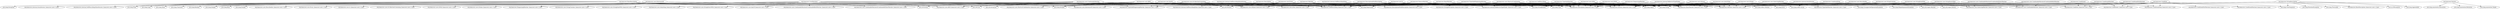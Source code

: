 digraph "hamcrest-core-1.3.jar" {
    // Path: C:\Users\CHENLU~1\AppData\Local\Temp\VIA\201808200848028274\cp\hamcrest-core-1.3.jar
   "org.hamcrest.BaseDescription"                     -> "java.lang.Character";
   "org.hamcrest.BaseDescription"                     -> "java.lang.Class";
   "org.hamcrest.BaseDescription"                     -> "java.lang.Exception";
   "org.hamcrest.BaseDescription"                     -> "java.lang.Float";
   "org.hamcrest.BaseDescription"                     -> "java.lang.Integer";
   "org.hamcrest.BaseDescription"                     -> "java.lang.Iterable";
   "org.hamcrest.BaseDescription"                     -> "java.lang.Long";
   "org.hamcrest.BaseDescription"                     -> "java.lang.Object";
   "org.hamcrest.BaseDescription"                     -> "java.lang.Short";
   "org.hamcrest.BaseDescription"                     -> "java.lang.String";
   "org.hamcrest.BaseDescription"                     -> "java.lang.StringBuilder";
   "org.hamcrest.BaseDescription"                     -> "java.util.Arrays";
   "org.hamcrest.BaseDescription"                     -> "java.util.Iterator";
   "org.hamcrest.BaseDescription"                     -> "java.util.List";
   "org.hamcrest.BaseDescription"                     -> "org.hamcrest.Description (hamcrest-core-1.3.jar)";
   "org.hamcrest.BaseDescription"                     -> "org.hamcrest.SelfDescribing (hamcrest-core-1.3.jar)";
   "org.hamcrest.BaseDescription"                     -> "org.hamcrest.internal.ArrayIterator (hamcrest-core-1.3.jar)";
   "org.hamcrest.BaseDescription"                     -> "org.hamcrest.internal.SelfDescribingValueIterator (hamcrest-core-1.3.jar)";
   "org.hamcrest.BaseMatcher"                         -> "java.lang.Deprecated";
   "org.hamcrest.BaseMatcher"                         -> "java.lang.Object";
   "org.hamcrest.BaseMatcher"                         -> "java.lang.String";
   "org.hamcrest.BaseMatcher"                         -> "org.hamcrest.Description (hamcrest-core-1.3.jar)";
   "org.hamcrest.BaseMatcher"                         -> "org.hamcrest.Matcher (hamcrest-core-1.3.jar)";
   "org.hamcrest.BaseMatcher"                         -> "org.hamcrest.SelfDescribing (hamcrest-core-1.3.jar)";
   "org.hamcrest.BaseMatcher"                         -> "org.hamcrest.StringDescription (hamcrest-core-1.3.jar)";
   "org.hamcrest.Condition"                           -> "java.lang.Object";
   "org.hamcrest.Condition"                           -> "java.lang.String";
   "org.hamcrest.Condition"                           -> "org.hamcrest.Condition$1 (hamcrest-core-1.3.jar)";
   "org.hamcrest.Condition"                           -> "org.hamcrest.Condition$Matched (hamcrest-core-1.3.jar)";
   "org.hamcrest.Condition"                           -> "org.hamcrest.Condition$NotMatched (hamcrest-core-1.3.jar)";
   "org.hamcrest.Condition"                           -> "org.hamcrest.Condition$Step (hamcrest-core-1.3.jar)";
   "org.hamcrest.Condition"                           -> "org.hamcrest.Description (hamcrest-core-1.3.jar)";
   "org.hamcrest.Condition"                           -> "org.hamcrest.Matcher (hamcrest-core-1.3.jar)";
   "org.hamcrest.Condition$1"                         -> "java.lang.Object";
   "org.hamcrest.Condition$1"                         -> "org.hamcrest.Condition (hamcrest-core-1.3.jar)";
   "org.hamcrest.Condition$Matched"                   -> "java.lang.Object";
   "org.hamcrest.Condition$Matched"                   -> "java.lang.String";
   "org.hamcrest.Condition$Matched"                   -> "org.hamcrest.Condition (hamcrest-core-1.3.jar)";
   "org.hamcrest.Condition$Matched"                   -> "org.hamcrest.Condition$1 (hamcrest-core-1.3.jar)";
   "org.hamcrest.Condition$Matched"                   -> "org.hamcrest.Condition$Step (hamcrest-core-1.3.jar)";
   "org.hamcrest.Condition$Matched"                   -> "org.hamcrest.Description (hamcrest-core-1.3.jar)";
   "org.hamcrest.Condition$Matched"                   -> "org.hamcrest.Matcher (hamcrest-core-1.3.jar)";
   "org.hamcrest.Condition$NotMatched"                -> "java.lang.Object";
   "org.hamcrest.Condition$NotMatched"                -> "java.lang.String";
   "org.hamcrest.Condition$NotMatched"                -> "org.hamcrest.Condition (hamcrest-core-1.3.jar)";
   "org.hamcrest.Condition$NotMatched"                -> "org.hamcrest.Condition$1 (hamcrest-core-1.3.jar)";
   "org.hamcrest.Condition$NotMatched"                -> "org.hamcrest.Condition$Step (hamcrest-core-1.3.jar)";
   "org.hamcrest.Condition$NotMatched"                -> "org.hamcrest.Matcher (hamcrest-core-1.3.jar)";
   "org.hamcrest.Condition$Step"                      -> "java.lang.Object";
   "org.hamcrest.Condition$Step"                      -> "org.hamcrest.Condition (hamcrest-core-1.3.jar)";
   "org.hamcrest.Condition$Step"                      -> "org.hamcrest.Description (hamcrest-core-1.3.jar)";
   "org.hamcrest.CoreMatchers"                        -> "java.lang.Class";
   "org.hamcrest.CoreMatchers"                        -> "java.lang.Iterable";
   "org.hamcrest.CoreMatchers"                        -> "java.lang.Object";
   "org.hamcrest.CoreMatchers"                        -> "java.lang.String";
   "org.hamcrest.CoreMatchers"                        -> "org.hamcrest.Matcher (hamcrest-core-1.3.jar)";
   "org.hamcrest.CoreMatchers"                        -> "org.hamcrest.core.AllOf (hamcrest-core-1.3.jar)";
   "org.hamcrest.CoreMatchers"                        -> "org.hamcrest.core.AnyOf (hamcrest-core-1.3.jar)";
   "org.hamcrest.CoreMatchers"                        -> "org.hamcrest.core.CombinableMatcher (hamcrest-core-1.3.jar)";
   "org.hamcrest.CoreMatchers"                        -> "org.hamcrest.core.CombinableMatcher$CombinableBothMatcher (hamcrest-core-1.3.jar)";
   "org.hamcrest.CoreMatchers"                        -> "org.hamcrest.core.CombinableMatcher$CombinableEitherMatcher (hamcrest-core-1.3.jar)";
   "org.hamcrest.CoreMatchers"                        -> "org.hamcrest.core.DescribedAs (hamcrest-core-1.3.jar)";
   "org.hamcrest.CoreMatchers"                        -> "org.hamcrest.core.Every (hamcrest-core-1.3.jar)";
   "org.hamcrest.CoreMatchers"                        -> "org.hamcrest.core.Is (hamcrest-core-1.3.jar)";
   "org.hamcrest.CoreMatchers"                        -> "org.hamcrest.core.IsAnything (hamcrest-core-1.3.jar)";
   "org.hamcrest.CoreMatchers"                        -> "org.hamcrest.core.IsCollectionContaining (hamcrest-core-1.3.jar)";
   "org.hamcrest.CoreMatchers"                        -> "org.hamcrest.core.IsEqual (hamcrest-core-1.3.jar)";
   "org.hamcrest.CoreMatchers"                        -> "org.hamcrest.core.IsInstanceOf (hamcrest-core-1.3.jar)";
   "org.hamcrest.CoreMatchers"                        -> "org.hamcrest.core.IsNot (hamcrest-core-1.3.jar)";
   "org.hamcrest.CoreMatchers"                        -> "org.hamcrest.core.IsNull (hamcrest-core-1.3.jar)";
   "org.hamcrest.CoreMatchers"                        -> "org.hamcrest.core.IsSame (hamcrest-core-1.3.jar)";
   "org.hamcrest.CoreMatchers"                        -> "org.hamcrest.core.StringContains (hamcrest-core-1.3.jar)";
   "org.hamcrest.CoreMatchers"                        -> "org.hamcrest.core.StringEndsWith (hamcrest-core-1.3.jar)";
   "org.hamcrest.CoreMatchers"                        -> "org.hamcrest.core.StringStartsWith (hamcrest-core-1.3.jar)";
   "org.hamcrest.Description"                         -> "java.lang.Iterable";
   "org.hamcrest.Description"                         -> "java.lang.Object";
   "org.hamcrest.Description"                         -> "java.lang.String";
   "org.hamcrest.Description"                         -> "org.hamcrest.Description$NullDescription (hamcrest-core-1.3.jar)";
   "org.hamcrest.Description"                         -> "org.hamcrest.SelfDescribing (hamcrest-core-1.3.jar)";
   "org.hamcrest.Description$NullDescription"         -> "java.lang.Iterable";
   "org.hamcrest.Description$NullDescription"         -> "java.lang.Object";
   "org.hamcrest.Description$NullDescription"         -> "java.lang.String";
   "org.hamcrest.Description$NullDescription"         -> "org.hamcrest.Description (hamcrest-core-1.3.jar)";
   "org.hamcrest.Description$NullDescription"         -> "org.hamcrest.SelfDescribing (hamcrest-core-1.3.jar)";
   "org.hamcrest.DiagnosingMatcher"                   -> "java.lang.Object";
   "org.hamcrest.DiagnosingMatcher"                   -> "org.hamcrest.BaseMatcher (hamcrest-core-1.3.jar)";
   "org.hamcrest.DiagnosingMatcher"                   -> "org.hamcrest.Description (hamcrest-core-1.3.jar)";
   "org.hamcrest.Factory"                             -> "java.lang.Object";
   "org.hamcrest.Factory"                             -> "java.lang.annotation.Annotation";
   "org.hamcrest.Factory"                             -> "java.lang.annotation.Retention";
   "org.hamcrest.Factory"                             -> "java.lang.annotation.Target";
   "org.hamcrest.FeatureMatcher"                      -> "java.lang.Object";
   "org.hamcrest.FeatureMatcher"                      -> "java.lang.String";
   "org.hamcrest.FeatureMatcher"                      -> "org.hamcrest.Description (hamcrest-core-1.3.jar)";
   "org.hamcrest.FeatureMatcher"                      -> "org.hamcrest.Matcher (hamcrest-core-1.3.jar)";
   "org.hamcrest.FeatureMatcher"                      -> "org.hamcrest.SelfDescribing (hamcrest-core-1.3.jar)";
   "org.hamcrest.FeatureMatcher"                      -> "org.hamcrest.TypeSafeDiagnosingMatcher (hamcrest-core-1.3.jar)";
   "org.hamcrest.FeatureMatcher"                      -> "org.hamcrest.internal.ReflectiveTypeFinder (hamcrest-core-1.3.jar)";
   "org.hamcrest.Matcher"                             -> "java.lang.Deprecated";
   "org.hamcrest.Matcher"                             -> "java.lang.Object";
   "org.hamcrest.Matcher"                             -> "org.hamcrest.Description (hamcrest-core-1.3.jar)";
   "org.hamcrest.Matcher"                             -> "org.hamcrest.SelfDescribing (hamcrest-core-1.3.jar)";
   "org.hamcrest.SelfDescribing"                      -> "java.lang.Object";
   "org.hamcrest.SelfDescribing"                      -> "org.hamcrest.Description (hamcrest-core-1.3.jar)";
   "org.hamcrest.StringDescription"                   -> "java.io.IOException";
   "org.hamcrest.StringDescription"                   -> "java.lang.Appendable";
   "org.hamcrest.StringDescription"                   -> "java.lang.CharSequence";
   "org.hamcrest.StringDescription"                   -> "java.lang.Object";
   "org.hamcrest.StringDescription"                   -> "java.lang.RuntimeException";
   "org.hamcrest.StringDescription"                   -> "java.lang.String";
   "org.hamcrest.StringDescription"                   -> "java.lang.StringBuilder";
   "org.hamcrest.StringDescription"                   -> "java.lang.Throwable";
   "org.hamcrest.StringDescription"                   -> "org.hamcrest.BaseDescription (hamcrest-core-1.3.jar)";
   "org.hamcrest.StringDescription"                   -> "org.hamcrest.Description (hamcrest-core-1.3.jar)";
   "org.hamcrest.StringDescription"                   -> "org.hamcrest.SelfDescribing (hamcrest-core-1.3.jar)";
   "org.hamcrest.TypeSafeDiagnosingMatcher"           -> "java.lang.Class";
   "org.hamcrest.TypeSafeDiagnosingMatcher"           -> "java.lang.Object";
   "org.hamcrest.TypeSafeDiagnosingMatcher"           -> "java.lang.String";
   "org.hamcrest.TypeSafeDiagnosingMatcher"           -> "org.hamcrest.BaseMatcher (hamcrest-core-1.3.jar)";
   "org.hamcrest.TypeSafeDiagnosingMatcher"           -> "org.hamcrest.Description (hamcrest-core-1.3.jar)";
   "org.hamcrest.TypeSafeDiagnosingMatcher"           -> "org.hamcrest.Description$NullDescription (hamcrest-core-1.3.jar)";
   "org.hamcrest.TypeSafeDiagnosingMatcher"           -> "org.hamcrest.internal.ReflectiveTypeFinder (hamcrest-core-1.3.jar)";
   "org.hamcrest.TypeSafeMatcher"                     -> "java.lang.Class";
   "org.hamcrest.TypeSafeMatcher"                     -> "java.lang.Object";
   "org.hamcrest.TypeSafeMatcher"                     -> "java.lang.String";
   "org.hamcrest.TypeSafeMatcher"                     -> "org.hamcrest.BaseMatcher (hamcrest-core-1.3.jar)";
   "org.hamcrest.TypeSafeMatcher"                     -> "org.hamcrest.Description (hamcrest-core-1.3.jar)";
   "org.hamcrest.TypeSafeMatcher"                     -> "org.hamcrest.internal.ReflectiveTypeFinder (hamcrest-core-1.3.jar)";
   "org.hamcrest.core.AllOf"                          -> "java.lang.Iterable";
   "org.hamcrest.core.AllOf"                          -> "java.lang.Object";
   "org.hamcrest.core.AllOf"                          -> "java.lang.String";
   "org.hamcrest.core.AllOf"                          -> "java.util.ArrayList";
   "org.hamcrest.core.AllOf"                          -> "java.util.Arrays";
   "org.hamcrest.core.AllOf"                          -> "java.util.Iterator";
   "org.hamcrest.core.AllOf"                          -> "java.util.List";
   "org.hamcrest.core.AllOf"                          -> "org.hamcrest.Description (hamcrest-core-1.3.jar)";
   "org.hamcrest.core.AllOf"                          -> "org.hamcrest.DiagnosingMatcher (hamcrest-core-1.3.jar)";
   "org.hamcrest.core.AllOf"                          -> "org.hamcrest.Factory (hamcrest-core-1.3.jar)";
   "org.hamcrest.core.AllOf"                          -> "org.hamcrest.Matcher (hamcrest-core-1.3.jar)";
   "org.hamcrest.core.AllOf"                          -> "org.hamcrest.SelfDescribing (hamcrest-core-1.3.jar)";
   "org.hamcrest.core.AnyOf"                          -> "java.lang.Iterable";
   "org.hamcrest.core.AnyOf"                          -> "java.lang.Object";
   "org.hamcrest.core.AnyOf"                          -> "java.lang.String";
   "org.hamcrest.core.AnyOf"                          -> "java.util.ArrayList";
   "org.hamcrest.core.AnyOf"                          -> "java.util.Arrays";
   "org.hamcrest.core.AnyOf"                          -> "java.util.List";
   "org.hamcrest.core.AnyOf"                          -> "org.hamcrest.Description (hamcrest-core-1.3.jar)";
   "org.hamcrest.core.AnyOf"                          -> "org.hamcrest.Factory (hamcrest-core-1.3.jar)";
   "org.hamcrest.core.AnyOf"                          -> "org.hamcrest.Matcher (hamcrest-core-1.3.jar)";
   "org.hamcrest.core.AnyOf"                          -> "org.hamcrest.core.ShortcutCombination (hamcrest-core-1.3.jar)";
   "org.hamcrest.core.CombinableMatcher"              -> "java.lang.Iterable";
   "org.hamcrest.core.CombinableMatcher"              -> "java.lang.Object";
   "org.hamcrest.core.CombinableMatcher"              -> "java.util.ArrayList";
   "org.hamcrest.core.CombinableMatcher"              -> "org.hamcrest.Description (hamcrest-core-1.3.jar)";
   "org.hamcrest.core.CombinableMatcher"              -> "org.hamcrest.Factory (hamcrest-core-1.3.jar)";
   "org.hamcrest.core.CombinableMatcher"              -> "org.hamcrest.Matcher (hamcrest-core-1.3.jar)";
   "org.hamcrest.core.CombinableMatcher"              -> "org.hamcrest.SelfDescribing (hamcrest-core-1.3.jar)";
   "org.hamcrest.core.CombinableMatcher"              -> "org.hamcrest.TypeSafeDiagnosingMatcher (hamcrest-core-1.3.jar)";
   "org.hamcrest.core.CombinableMatcher"              -> "org.hamcrest.core.AllOf (hamcrest-core-1.3.jar)";
   "org.hamcrest.core.CombinableMatcher"              -> "org.hamcrest.core.AnyOf (hamcrest-core-1.3.jar)";
   "org.hamcrest.core.CombinableMatcher"              -> "org.hamcrest.core.CombinableMatcher$CombinableBothMatcher (hamcrest-core-1.3.jar)";
   "org.hamcrest.core.CombinableMatcher"              -> "org.hamcrest.core.CombinableMatcher$CombinableEitherMatcher (hamcrest-core-1.3.jar)";
   "org.hamcrest.core.CombinableMatcher$CombinableBothMatcher" -> "java.lang.Object";
   "org.hamcrest.core.CombinableMatcher$CombinableBothMatcher" -> "org.hamcrest.Matcher (hamcrest-core-1.3.jar)";
   "org.hamcrest.core.CombinableMatcher$CombinableBothMatcher" -> "org.hamcrest.core.CombinableMatcher (hamcrest-core-1.3.jar)";
   "org.hamcrest.core.CombinableMatcher$CombinableEitherMatcher" -> "java.lang.Object";
   "org.hamcrest.core.CombinableMatcher$CombinableEitherMatcher" -> "org.hamcrest.Matcher (hamcrest-core-1.3.jar)";
   "org.hamcrest.core.CombinableMatcher$CombinableEitherMatcher" -> "org.hamcrest.core.CombinableMatcher (hamcrest-core-1.3.jar)";
   "org.hamcrest.core.DescribedAs"                    -> "java.lang.CharSequence";
   "org.hamcrest.core.DescribedAs"                    -> "java.lang.Integer";
   "org.hamcrest.core.DescribedAs"                    -> "java.lang.Object";
   "org.hamcrest.core.DescribedAs"                    -> "java.lang.String";
   "org.hamcrest.core.DescribedAs"                    -> "java.util.regex.Matcher";
   "org.hamcrest.core.DescribedAs"                    -> "java.util.regex.Pattern";
   "org.hamcrest.core.DescribedAs"                    -> "org.hamcrest.BaseMatcher (hamcrest-core-1.3.jar)";
   "org.hamcrest.core.DescribedAs"                    -> "org.hamcrest.Description (hamcrest-core-1.3.jar)";
   "org.hamcrest.core.DescribedAs"                    -> "org.hamcrest.Factory (hamcrest-core-1.3.jar)";
   "org.hamcrest.core.DescribedAs"                    -> "org.hamcrest.Matcher (hamcrest-core-1.3.jar)";
   "org.hamcrest.core.Every"                          -> "java.lang.Iterable";
   "org.hamcrest.core.Every"                          -> "java.lang.Object";
   "org.hamcrest.core.Every"                          -> "java.lang.String";
   "org.hamcrest.core.Every"                          -> "java.util.Iterator";
   "org.hamcrest.core.Every"                          -> "org.hamcrest.Description (hamcrest-core-1.3.jar)";
   "org.hamcrest.core.Every"                          -> "org.hamcrest.Factory (hamcrest-core-1.3.jar)";
   "org.hamcrest.core.Every"                          -> "org.hamcrest.Matcher (hamcrest-core-1.3.jar)";
   "org.hamcrest.core.Every"                          -> "org.hamcrest.SelfDescribing (hamcrest-core-1.3.jar)";
   "org.hamcrest.core.Every"                          -> "org.hamcrest.TypeSafeDiagnosingMatcher (hamcrest-core-1.3.jar)";
   "org.hamcrest.core.Is"                             -> "java.lang.Class";
   "org.hamcrest.core.Is"                             -> "java.lang.Deprecated";
   "org.hamcrest.core.Is"                             -> "java.lang.Object";
   "org.hamcrest.core.Is"                             -> "java.lang.String";
   "org.hamcrest.core.Is"                             -> "org.hamcrest.BaseMatcher (hamcrest-core-1.3.jar)";
   "org.hamcrest.core.Is"                             -> "org.hamcrest.Description (hamcrest-core-1.3.jar)";
   "org.hamcrest.core.Is"                             -> "org.hamcrest.Factory (hamcrest-core-1.3.jar)";
   "org.hamcrest.core.Is"                             -> "org.hamcrest.Matcher (hamcrest-core-1.3.jar)";
   "org.hamcrest.core.Is"                             -> "org.hamcrest.SelfDescribing (hamcrest-core-1.3.jar)";
   "org.hamcrest.core.Is"                             -> "org.hamcrest.core.IsEqual (hamcrest-core-1.3.jar)";
   "org.hamcrest.core.Is"                             -> "org.hamcrest.core.IsInstanceOf (hamcrest-core-1.3.jar)";
   "org.hamcrest.core.IsAnything"                     -> "java.lang.Object";
   "org.hamcrest.core.IsAnything"                     -> "java.lang.String";
   "org.hamcrest.core.IsAnything"                     -> "org.hamcrest.BaseMatcher (hamcrest-core-1.3.jar)";
   "org.hamcrest.core.IsAnything"                     -> "org.hamcrest.Description (hamcrest-core-1.3.jar)";
   "org.hamcrest.core.IsAnything"                     -> "org.hamcrest.Factory (hamcrest-core-1.3.jar)";
   "org.hamcrest.core.IsAnything"                     -> "org.hamcrest.Matcher (hamcrest-core-1.3.jar)";
   "org.hamcrest.core.IsCollectionContaining"         -> "java.lang.Iterable";
   "org.hamcrest.core.IsCollectionContaining"         -> "java.lang.Object";
   "org.hamcrest.core.IsCollectionContaining"         -> "java.lang.String";
   "org.hamcrest.core.IsCollectionContaining"         -> "java.util.ArrayList";
   "org.hamcrest.core.IsCollectionContaining"         -> "java.util.Iterator";
   "org.hamcrest.core.IsCollectionContaining"         -> "java.util.List";
   "org.hamcrest.core.IsCollectionContaining"         -> "org.hamcrest.Description (hamcrest-core-1.3.jar)";
   "org.hamcrest.core.IsCollectionContaining"         -> "org.hamcrest.Factory (hamcrest-core-1.3.jar)";
   "org.hamcrest.core.IsCollectionContaining"         -> "org.hamcrest.Matcher (hamcrest-core-1.3.jar)";
   "org.hamcrest.core.IsCollectionContaining"         -> "org.hamcrest.SelfDescribing (hamcrest-core-1.3.jar)";
   "org.hamcrest.core.IsCollectionContaining"         -> "org.hamcrest.TypeSafeDiagnosingMatcher (hamcrest-core-1.3.jar)";
   "org.hamcrest.core.IsCollectionContaining"         -> "org.hamcrest.core.AllOf (hamcrest-core-1.3.jar)";
   "org.hamcrest.core.IsCollectionContaining"         -> "org.hamcrest.core.IsEqual (hamcrest-core-1.3.jar)";
   "org.hamcrest.core.IsEqual"                        -> "java.lang.Class";
   "org.hamcrest.core.IsEqual"                        -> "java.lang.Object";
   "org.hamcrest.core.IsEqual"                        -> "java.lang.reflect.Array";
   "org.hamcrest.core.IsEqual"                        -> "org.hamcrest.BaseMatcher (hamcrest-core-1.3.jar)";
   "org.hamcrest.core.IsEqual"                        -> "org.hamcrest.Description (hamcrest-core-1.3.jar)";
   "org.hamcrest.core.IsEqual"                        -> "org.hamcrest.Factory (hamcrest-core-1.3.jar)";
   "org.hamcrest.core.IsEqual"                        -> "org.hamcrest.Matcher (hamcrest-core-1.3.jar)";
   "org.hamcrest.core.IsInstanceOf"                   -> "java.lang.Boolean";
   "org.hamcrest.core.IsInstanceOf"                   -> "java.lang.Byte";
   "org.hamcrest.core.IsInstanceOf"                   -> "java.lang.Character";
   "org.hamcrest.core.IsInstanceOf"                   -> "java.lang.Class";
   "org.hamcrest.core.IsInstanceOf"                   -> "java.lang.Double";
   "org.hamcrest.core.IsInstanceOf"                   -> "java.lang.Float";
   "org.hamcrest.core.IsInstanceOf"                   -> "java.lang.Integer";
   "org.hamcrest.core.IsInstanceOf"                   -> "java.lang.Long";
   "org.hamcrest.core.IsInstanceOf"                   -> "java.lang.Object";
   "org.hamcrest.core.IsInstanceOf"                   -> "java.lang.Short";
   "org.hamcrest.core.IsInstanceOf"                   -> "java.lang.String";
   "org.hamcrest.core.IsInstanceOf"                   -> "java.lang.StringBuilder";
   "org.hamcrest.core.IsInstanceOf"                   -> "org.hamcrest.Description (hamcrest-core-1.3.jar)";
   "org.hamcrest.core.IsInstanceOf"                   -> "org.hamcrest.DiagnosingMatcher (hamcrest-core-1.3.jar)";
   "org.hamcrest.core.IsInstanceOf"                   -> "org.hamcrest.Factory (hamcrest-core-1.3.jar)";
   "org.hamcrest.core.IsInstanceOf"                   -> "org.hamcrest.Matcher (hamcrest-core-1.3.jar)";
   "org.hamcrest.core.IsNot"                          -> "java.lang.Object";
   "org.hamcrest.core.IsNot"                          -> "java.lang.String";
   "org.hamcrest.core.IsNot"                          -> "org.hamcrest.BaseMatcher (hamcrest-core-1.3.jar)";
   "org.hamcrest.core.IsNot"                          -> "org.hamcrest.Description (hamcrest-core-1.3.jar)";
   "org.hamcrest.core.IsNot"                          -> "org.hamcrest.Factory (hamcrest-core-1.3.jar)";
   "org.hamcrest.core.IsNot"                          -> "org.hamcrest.Matcher (hamcrest-core-1.3.jar)";
   "org.hamcrest.core.IsNot"                          -> "org.hamcrest.SelfDescribing (hamcrest-core-1.3.jar)";
   "org.hamcrest.core.IsNot"                          -> "org.hamcrest.core.IsEqual (hamcrest-core-1.3.jar)";
   "org.hamcrest.core.IsNull"                         -> "java.lang.Class";
   "org.hamcrest.core.IsNull"                         -> "java.lang.Object";
   "org.hamcrest.core.IsNull"                         -> "java.lang.String";
   "org.hamcrest.core.IsNull"                         -> "org.hamcrest.BaseMatcher (hamcrest-core-1.3.jar)";
   "org.hamcrest.core.IsNull"                         -> "org.hamcrest.Description (hamcrest-core-1.3.jar)";
   "org.hamcrest.core.IsNull"                         -> "org.hamcrest.Factory (hamcrest-core-1.3.jar)";
   "org.hamcrest.core.IsNull"                         -> "org.hamcrest.Matcher (hamcrest-core-1.3.jar)";
   "org.hamcrest.core.IsNull"                         -> "org.hamcrest.core.IsNot (hamcrest-core-1.3.jar)";
   "org.hamcrest.core.IsSame"                         -> "java.lang.Object";
   "org.hamcrest.core.IsSame"                         -> "java.lang.String";
   "org.hamcrest.core.IsSame"                         -> "org.hamcrest.BaseMatcher (hamcrest-core-1.3.jar)";
   "org.hamcrest.core.IsSame"                         -> "org.hamcrest.Description (hamcrest-core-1.3.jar)";
   "org.hamcrest.core.IsSame"                         -> "org.hamcrest.Factory (hamcrest-core-1.3.jar)";
   "org.hamcrest.core.IsSame"                         -> "org.hamcrest.Matcher (hamcrest-core-1.3.jar)";
   "org.hamcrest.core.ShortcutCombination"            -> "java.lang.Iterable";
   "org.hamcrest.core.ShortcutCombination"            -> "java.lang.Object";
   "org.hamcrest.core.ShortcutCombination"            -> "java.lang.String";
   "org.hamcrest.core.ShortcutCombination"            -> "java.lang.StringBuilder";
   "org.hamcrest.core.ShortcutCombination"            -> "java.util.Iterator";
   "org.hamcrest.core.ShortcutCombination"            -> "org.hamcrest.BaseMatcher (hamcrest-core-1.3.jar)";
   "org.hamcrest.core.ShortcutCombination"            -> "org.hamcrest.Description (hamcrest-core-1.3.jar)";
   "org.hamcrest.core.ShortcutCombination"            -> "org.hamcrest.Matcher (hamcrest-core-1.3.jar)";
   "org.hamcrest.core.StringContains"                 -> "java.lang.String";
   "org.hamcrest.core.StringContains"                 -> "org.hamcrest.Factory (hamcrest-core-1.3.jar)";
   "org.hamcrest.core.StringContains"                 -> "org.hamcrest.Matcher (hamcrest-core-1.3.jar)";
   "org.hamcrest.core.StringContains"                 -> "org.hamcrest.core.SubstringMatcher (hamcrest-core-1.3.jar)";
   "org.hamcrest.core.StringEndsWith"                 -> "java.lang.String";
   "org.hamcrest.core.StringEndsWith"                 -> "org.hamcrest.Factory (hamcrest-core-1.3.jar)";
   "org.hamcrest.core.StringEndsWith"                 -> "org.hamcrest.Matcher (hamcrest-core-1.3.jar)";
   "org.hamcrest.core.StringEndsWith"                 -> "org.hamcrest.core.SubstringMatcher (hamcrest-core-1.3.jar)";
   "org.hamcrest.core.StringStartsWith"               -> "java.lang.String";
   "org.hamcrest.core.StringStartsWith"               -> "org.hamcrest.Factory (hamcrest-core-1.3.jar)";
   "org.hamcrest.core.StringStartsWith"               -> "org.hamcrest.Matcher (hamcrest-core-1.3.jar)";
   "org.hamcrest.core.StringStartsWith"               -> "org.hamcrest.core.SubstringMatcher (hamcrest-core-1.3.jar)";
   "org.hamcrest.core.SubstringMatcher"               -> "java.lang.Object";
   "org.hamcrest.core.SubstringMatcher"               -> "java.lang.String";
   "org.hamcrest.core.SubstringMatcher"               -> "org.hamcrest.Description (hamcrest-core-1.3.jar)";
   "org.hamcrest.core.SubstringMatcher"               -> "org.hamcrest.TypeSafeMatcher (hamcrest-core-1.3.jar)";
   "org.hamcrest.internal.ArrayIterator"              -> "java.lang.Class";
   "org.hamcrest.internal.ArrayIterator"              -> "java.lang.IllegalArgumentException";
   "org.hamcrest.internal.ArrayIterator"              -> "java.lang.Object";
   "org.hamcrest.internal.ArrayIterator"              -> "java.lang.String";
   "org.hamcrest.internal.ArrayIterator"              -> "java.lang.UnsupportedOperationException";
   "org.hamcrest.internal.ArrayIterator"              -> "java.lang.reflect.Array";
   "org.hamcrest.internal.ArrayIterator"              -> "java.util.Iterator";
   "org.hamcrest.internal.ReflectiveTypeFinder"       -> "java.lang.Class";
   "org.hamcrest.internal.ReflectiveTypeFinder"       -> "java.lang.Error";
   "org.hamcrest.internal.ReflectiveTypeFinder"       -> "java.lang.Object";
   "org.hamcrest.internal.ReflectiveTypeFinder"       -> "java.lang.String";
   "org.hamcrest.internal.ReflectiveTypeFinder"       -> "java.lang.StringBuilder";
   "org.hamcrest.internal.ReflectiveTypeFinder"       -> "java.lang.reflect.Method";
   "org.hamcrest.internal.SelfDescribingValue"        -> "java.lang.Object";
   "org.hamcrest.internal.SelfDescribingValue"        -> "org.hamcrest.Description (hamcrest-core-1.3.jar)";
   "org.hamcrest.internal.SelfDescribingValue"        -> "org.hamcrest.SelfDescribing (hamcrest-core-1.3.jar)";
   "org.hamcrest.internal.SelfDescribingValueIterator" -> "java.lang.Object";
   "org.hamcrest.internal.SelfDescribingValueIterator" -> "java.util.Iterator";
   "org.hamcrest.internal.SelfDescribingValueIterator" -> "org.hamcrest.SelfDescribing (hamcrest-core-1.3.jar)";
   "org.hamcrest.internal.SelfDescribingValueIterator" -> "org.hamcrest.internal.SelfDescribingValue (hamcrest-core-1.3.jar)";
}
